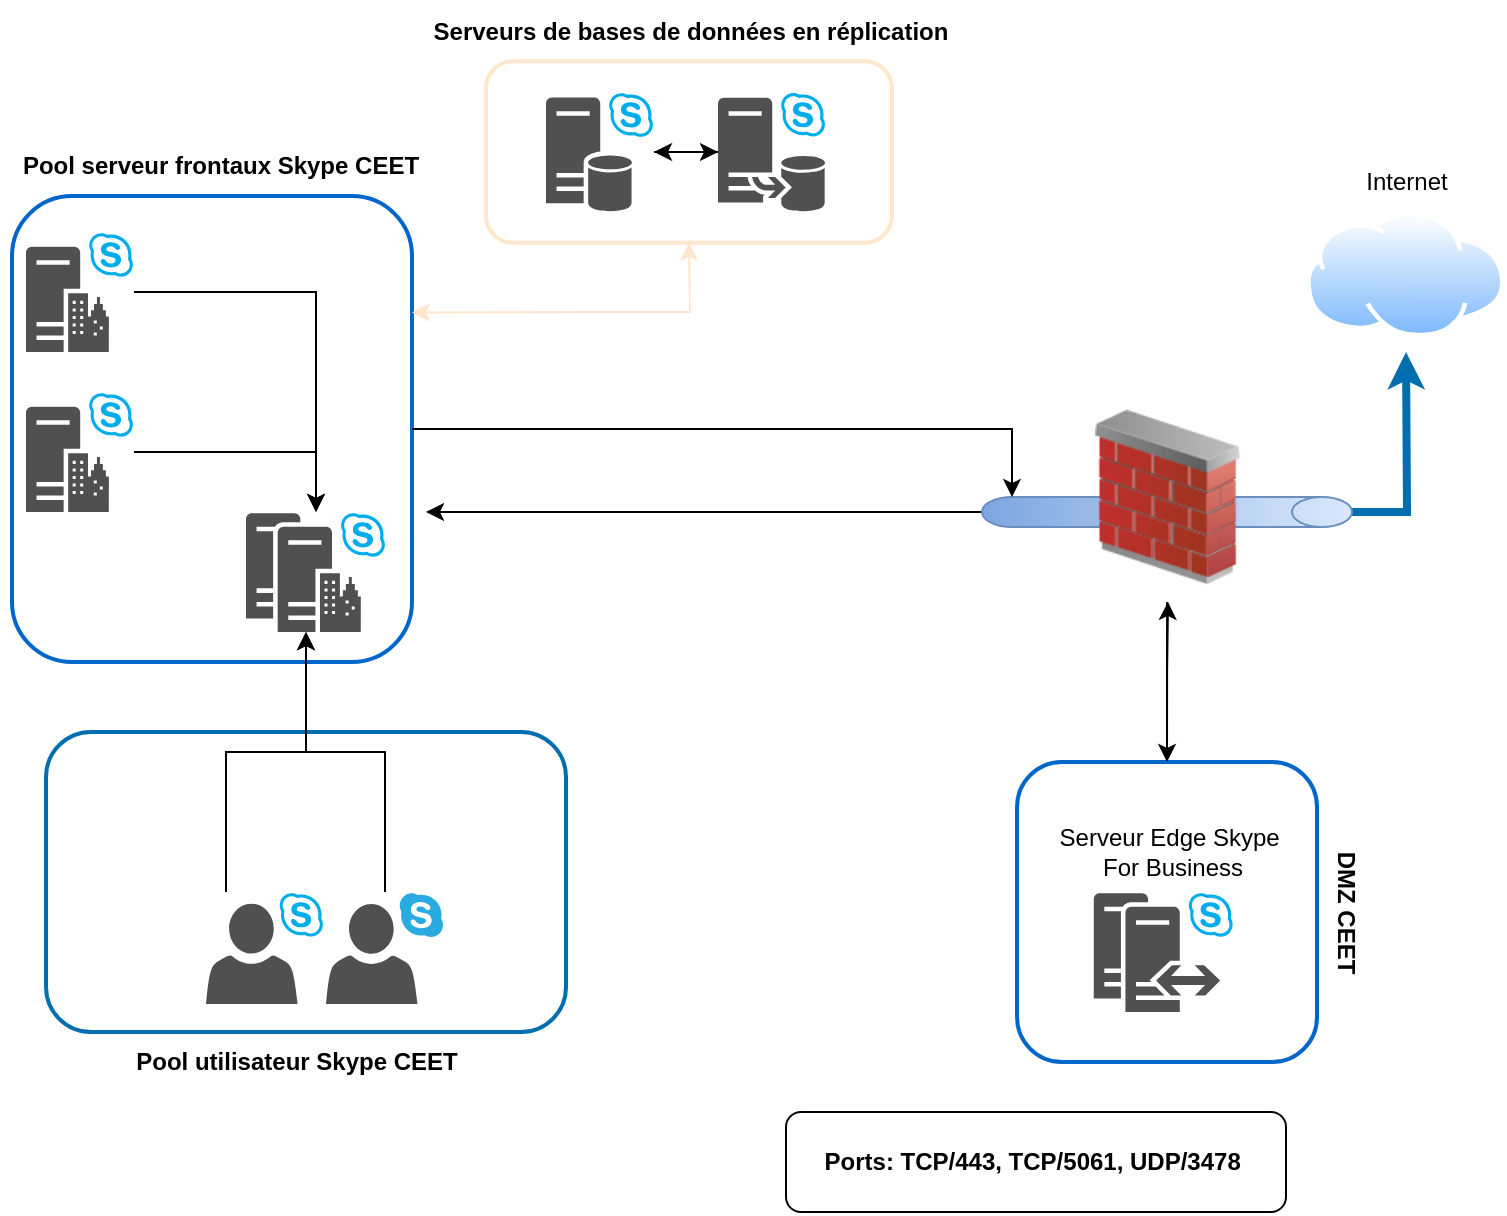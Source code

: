 <mxfile version="24.7.17">
  <diagram name="Page-1" id="GvzSa8L3RvMhAjpA8nT7">
    <mxGraphModel dx="1307" dy="829" grid="1" gridSize="10" guides="1" tooltips="1" connect="1" arrows="1" fold="1" page="1" pageScale="1" pageWidth="827" pageHeight="1169" math="0" shadow="0">
      <root>
        <mxCell id="0" />
        <mxCell id="1" parent="0" />
        <mxCell id="nmX9eyuwtljYYOWFSkWK-38" value="" style="rounded=1;whiteSpace=wrap;html=1;rotation=-180;strokeColor=#FFE6CC;strokeWidth=2;" vertex="1" parent="1">
          <mxGeometry x="290" y="124.65" width="203" height="90.7" as="geometry" />
        </mxCell>
        <mxCell id="nmX9eyuwtljYYOWFSkWK-53" style="edgeStyle=orthogonalEdgeStyle;rounded=0;orthogonalLoop=1;jettySize=auto;html=1;" edge="1" parent="1" source="nmX9eyuwtljYYOWFSkWK-28" target="nmX9eyuwtljYYOWFSkWK-21">
          <mxGeometry relative="1" as="geometry">
            <Array as="points">
              <mxPoint x="631" y="430" />
              <mxPoint x="631" y="430" />
            </Array>
          </mxGeometry>
        </mxCell>
        <mxCell id="nmX9eyuwtljYYOWFSkWK-28" value="" style="rounded=1;whiteSpace=wrap;html=1;strokeColor=#0066CC;strokeWidth=2;" vertex="1" parent="1">
          <mxGeometry x="555.51" y="475" width="150" height="150" as="geometry" />
        </mxCell>
        <mxCell id="nmX9eyuwtljYYOWFSkWK-26" value="" style="rounded=1;whiteSpace=wrap;html=1;fillColor=none;fontColor=#ffffff;strokeColor=#006EAF;strokeWidth=2;" vertex="1" parent="1">
          <mxGeometry x="70" y="460" width="260" height="150" as="geometry" />
        </mxCell>
        <mxCell id="nmX9eyuwtljYYOWFSkWK-27" value="" style="rounded=1;whiteSpace=wrap;html=1;rotation=90;strokeColor=#0066CC;strokeWidth=2;" vertex="1" parent="1">
          <mxGeometry x="36.5" y="208.5" width="233" height="200" as="geometry" />
        </mxCell>
        <mxCell id="nmX9eyuwtljYYOWFSkWK-1" value="" style="sketch=0;pointerEvents=1;shadow=0;dashed=0;html=1;strokeColor=none;fillColor=#505050;labelPosition=center;verticalLabelPosition=bottom;verticalAlign=top;outlineConnect=0;align=center;shape=mxgraph.office.servers.skype_for_business_front_end_pool;" vertex="1" parent="1">
          <mxGeometry x="170" y="350" width="70" height="60" as="geometry" />
        </mxCell>
        <mxCell id="nmX9eyuwtljYYOWFSkWK-19" style="edgeStyle=orthogonalEdgeStyle;rounded=0;orthogonalLoop=1;jettySize=auto;html=1;" edge="1" parent="1" source="nmX9eyuwtljYYOWFSkWK-2" target="nmX9eyuwtljYYOWFSkWK-1">
          <mxGeometry relative="1" as="geometry" />
        </mxCell>
        <mxCell id="nmX9eyuwtljYYOWFSkWK-2" value="" style="sketch=0;pointerEvents=1;shadow=0;dashed=0;html=1;strokeColor=none;fillColor=#505050;labelPosition=center;verticalLabelPosition=bottom;verticalAlign=top;outlineConnect=0;align=center;shape=mxgraph.office.servers.skype_for_business_front_end_server;" vertex="1" parent="1">
          <mxGeometry x="60" y="210" width="54" height="60" as="geometry" />
        </mxCell>
        <mxCell id="nmX9eyuwtljYYOWFSkWK-20" style="edgeStyle=orthogonalEdgeStyle;rounded=0;orthogonalLoop=1;jettySize=auto;html=1;" edge="1" parent="1" source="nmX9eyuwtljYYOWFSkWK-3" target="nmX9eyuwtljYYOWFSkWK-1">
          <mxGeometry relative="1" as="geometry">
            <Array as="points">
              <mxPoint x="205" y="320" />
            </Array>
          </mxGeometry>
        </mxCell>
        <mxCell id="nmX9eyuwtljYYOWFSkWK-3" value="" style="sketch=0;pointerEvents=1;shadow=0;dashed=0;html=1;strokeColor=none;fillColor=#505050;labelPosition=center;verticalLabelPosition=bottom;verticalAlign=top;outlineConnect=0;align=center;shape=mxgraph.office.servers.skype_for_business_front_end_server;" vertex="1" parent="1">
          <mxGeometry x="60" y="290" width="54" height="60" as="geometry" />
        </mxCell>
        <mxCell id="nmX9eyuwtljYYOWFSkWK-23" style="edgeStyle=orthogonalEdgeStyle;rounded=0;orthogonalLoop=1;jettySize=auto;html=1;" edge="1" parent="1" source="nmX9eyuwtljYYOWFSkWK-4" target="nmX9eyuwtljYYOWFSkWK-1">
          <mxGeometry relative="1" as="geometry">
            <Array as="points">
              <mxPoint x="160" y="470" />
              <mxPoint x="200" y="470" />
            </Array>
          </mxGeometry>
        </mxCell>
        <mxCell id="nmX9eyuwtljYYOWFSkWK-4" value="" style="sketch=0;pointerEvents=1;shadow=0;dashed=0;html=1;strokeColor=none;fillColor=#505050;labelPosition=center;verticalLabelPosition=bottom;verticalAlign=top;outlineConnect=0;align=center;shape=mxgraph.office.users.skype_for_business_user;" vertex="1" parent="1">
          <mxGeometry x="150" y="540" width="59" height="56" as="geometry" />
        </mxCell>
        <mxCell id="nmX9eyuwtljYYOWFSkWK-24" style="edgeStyle=orthogonalEdgeStyle;rounded=0;orthogonalLoop=1;jettySize=auto;html=1;" edge="1" parent="1" source="nmX9eyuwtljYYOWFSkWK-5" target="nmX9eyuwtljYYOWFSkWK-1">
          <mxGeometry relative="1" as="geometry">
            <Array as="points">
              <mxPoint x="240" y="470" />
              <mxPoint x="200" y="470" />
            </Array>
          </mxGeometry>
        </mxCell>
        <mxCell id="nmX9eyuwtljYYOWFSkWK-5" value="" style="sketch=0;pointerEvents=1;shadow=0;dashed=0;html=1;strokeColor=none;fillColor=#505050;labelPosition=center;verticalLabelPosition=bottom;verticalAlign=top;outlineConnect=0;align=center;shape=mxgraph.office.users.skype_commercial_user;" vertex="1" parent="1">
          <mxGeometry x="210" y="540" width="59" height="56" as="geometry" />
        </mxCell>
        <mxCell id="nmX9eyuwtljYYOWFSkWK-6" value="" style="sketch=0;pointerEvents=1;shadow=0;dashed=0;html=1;strokeColor=none;fillColor=#505050;labelPosition=center;verticalLabelPosition=bottom;verticalAlign=top;outlineConnect=0;align=center;shape=mxgraph.office.servers.skype_for_business_edge_server_pool;" vertex="1" parent="1">
          <mxGeometry x="593.88" y="540" width="70" height="60" as="geometry" />
        </mxCell>
        <mxCell id="nmX9eyuwtljYYOWFSkWK-7" value="" style="image;aspect=fixed;perimeter=ellipsePerimeter;html=1;align=center;shadow=0;dashed=0;spacingTop=3;image=img/lib/active_directory/internet_cloud.svg;" vertex="1" parent="1">
          <mxGeometry x="700" y="200" width="99.36" height="62.6" as="geometry" />
        </mxCell>
        <mxCell id="nmX9eyuwtljYYOWFSkWK-13" style="edgeStyle=orthogonalEdgeStyle;rounded=0;orthogonalLoop=1;jettySize=auto;html=1;exitX=0.5;exitY=0;exitDx=0;exitDy=0;exitPerimeter=0;strokeWidth=4;fillColor=#1ba1e2;strokeColor=#006EAF;" edge="1" parent="1" source="nmX9eyuwtljYYOWFSkWK-11">
          <mxGeometry relative="1" as="geometry">
            <mxPoint x="750" y="270" as="targetPoint" />
          </mxGeometry>
        </mxCell>
        <mxCell id="nmX9eyuwtljYYOWFSkWK-29" value="&lt;b&gt;Pool serveur frontaux Skype CEET&lt;/b&gt;" style="text;html=1;align=center;verticalAlign=middle;resizable=0;points=[];autosize=1;strokeColor=none;fillColor=none;" vertex="1" parent="1">
          <mxGeometry x="47" y="162" width="220" height="30" as="geometry" />
        </mxCell>
        <mxCell id="nmX9eyuwtljYYOWFSkWK-30" value="&lt;b&gt;Pool utilisateur Skype CEET&lt;/b&gt;" style="text;html=1;align=center;verticalAlign=middle;resizable=0;points=[];autosize=1;strokeColor=none;fillColor=none;" vertex="1" parent="1">
          <mxGeometry x="105" y="610" width="180" height="30" as="geometry" />
        </mxCell>
        <mxCell id="nmX9eyuwtljYYOWFSkWK-32" value="Internet" style="text;html=1;align=center;verticalAlign=middle;resizable=0;points=[];autosize=1;strokeColor=none;fillColor=none;" vertex="1" parent="1">
          <mxGeometry x="719.68" y="170" width="60" height="30" as="geometry" />
        </mxCell>
        <mxCell id="nmX9eyuwtljYYOWFSkWK-33" value="&lt;b&gt;Ports: TCP/443, TCP/5061, UDP/3478&lt;/b&gt;&amp;nbsp;" style="rounded=1;whiteSpace=wrap;html=1;" vertex="1" parent="1">
          <mxGeometry x="440" y="650" width="250" height="50" as="geometry" />
        </mxCell>
        <mxCell id="nmX9eyuwtljYYOWFSkWK-36" style="edgeStyle=orthogonalEdgeStyle;rounded=0;orthogonalLoop=1;jettySize=auto;html=1;" edge="1" parent="1" source="nmX9eyuwtljYYOWFSkWK-34" target="nmX9eyuwtljYYOWFSkWK-35">
          <mxGeometry relative="1" as="geometry" />
        </mxCell>
        <mxCell id="nmX9eyuwtljYYOWFSkWK-34" value="" style="sketch=0;pointerEvents=1;shadow=0;dashed=0;html=1;strokeColor=none;fillColor=#505050;labelPosition=center;verticalLabelPosition=bottom;verticalAlign=top;outlineConnect=0;align=center;shape=mxgraph.office.servers.skype_for_business_back_end_server;" vertex="1" parent="1">
          <mxGeometry x="320" y="140" width="54" height="60" as="geometry" />
        </mxCell>
        <mxCell id="nmX9eyuwtljYYOWFSkWK-37" style="edgeStyle=orthogonalEdgeStyle;rounded=0;orthogonalLoop=1;jettySize=auto;html=1;" edge="1" parent="1" source="nmX9eyuwtljYYOWFSkWK-35" target="nmX9eyuwtljYYOWFSkWK-34">
          <mxGeometry relative="1" as="geometry" />
        </mxCell>
        <mxCell id="nmX9eyuwtljYYOWFSkWK-35" value="" style="sketch=0;pointerEvents=1;shadow=0;dashed=0;html=1;strokeColor=none;fillColor=#505050;labelPosition=center;verticalLabelPosition=bottom;verticalAlign=top;outlineConnect=0;align=center;shape=mxgraph.office.servers.skype_for_business_back_end_server_mirror;" vertex="1" parent="1">
          <mxGeometry x="406" y="140" width="54" height="60" as="geometry" />
        </mxCell>
        <mxCell id="nmX9eyuwtljYYOWFSkWK-48" value="" style="endArrow=classic;startArrow=classic;html=1;rounded=0;exitX=0.25;exitY=0;exitDx=0;exitDy=0;entryX=0.5;entryY=0;entryDx=0;entryDy=0;strokeColor=#ffe6cc;" edge="1" parent="1" source="nmX9eyuwtljYYOWFSkWK-27" target="nmX9eyuwtljYYOWFSkWK-38">
          <mxGeometry width="50" height="50" relative="1" as="geometry">
            <mxPoint x="269" y="270" as="sourcePoint" />
            <mxPoint x="319" y="220" as="targetPoint" />
            <Array as="points">
              <mxPoint x="340" y="250" />
              <mxPoint x="392" y="250" />
            </Array>
          </mxGeometry>
        </mxCell>
        <mxCell id="nmX9eyuwtljYYOWFSkWK-49" value="&lt;b&gt;Serveurs de bases de données en réplication&lt;/b&gt;" style="text;html=1;align=center;verticalAlign=middle;resizable=0;points=[];autosize=1;strokeColor=none;fillColor=none;" vertex="1" parent="1">
          <mxGeometry x="251.5" y="94.65" width="280" height="30" as="geometry" />
        </mxCell>
        <mxCell id="nmX9eyuwtljYYOWFSkWK-57" style="edgeStyle=orthogonalEdgeStyle;rounded=0;orthogonalLoop=1;jettySize=auto;html=1;" edge="1" parent="1" source="nmX9eyuwtljYYOWFSkWK-11">
          <mxGeometry relative="1" as="geometry">
            <mxPoint x="260" y="350" as="targetPoint" />
          </mxGeometry>
        </mxCell>
        <mxCell id="nmX9eyuwtljYYOWFSkWK-11" value="" style="shape=cylinder3;whiteSpace=wrap;html=1;boundedLbl=1;backgroundOutline=1;size=15;rotation=90;fillColor=#dae8fc;strokeColor=#6c8ebf;gradientColor=#7ea6e0;" vertex="1" parent="1">
          <mxGeometry x="623" y="257.5" width="15" height="185" as="geometry" />
        </mxCell>
        <mxCell id="nmX9eyuwtljYYOWFSkWK-59" style="edgeStyle=orthogonalEdgeStyle;rounded=0;orthogonalLoop=1;jettySize=auto;html=1;entryX=0.5;entryY=0;entryDx=0;entryDy=0;" edge="1" parent="1" source="nmX9eyuwtljYYOWFSkWK-21" target="nmX9eyuwtljYYOWFSkWK-28">
          <mxGeometry relative="1" as="geometry" />
        </mxCell>
        <mxCell id="nmX9eyuwtljYYOWFSkWK-21" value="" style="image;html=1;image=img/lib/clip_art/networking/Firewall_02_128x128.png;portConstraintRotation=0;flipH=1;" vertex="1" parent="1">
          <mxGeometry x="593.88" y="290" width="73.25" height="105" as="geometry" />
        </mxCell>
        <mxCell id="nmX9eyuwtljYYOWFSkWK-31" value="&lt;b&gt;DMZ CEET&lt;/b&gt;" style="text;html=1;align=center;verticalAlign=middle;resizable=0;points=[];autosize=1;strokeColor=none;fillColor=none;rotation=90;" vertex="1" parent="1">
          <mxGeometry x="680.0" y="535" width="80" height="30" as="geometry" />
        </mxCell>
        <mxCell id="nmX9eyuwtljYYOWFSkWK-51" value="Serveur Edge Skype&amp;nbsp;&lt;div&gt;For Business&lt;/div&gt;" style="text;html=1;align=center;verticalAlign=middle;resizable=0;points=[];autosize=1;strokeColor=none;fillColor=none;" vertex="1" parent="1">
          <mxGeometry x="563" y="500" width="140" height="40" as="geometry" />
        </mxCell>
        <mxCell id="nmX9eyuwtljYYOWFSkWK-56" style="edgeStyle=orthogonalEdgeStyle;rounded=0;orthogonalLoop=1;jettySize=auto;html=1;entryX=0;entryY=1;entryDx=0;entryDy=-15;entryPerimeter=0;" edge="1" parent="1" source="nmX9eyuwtljYYOWFSkWK-27" target="nmX9eyuwtljYYOWFSkWK-11">
          <mxGeometry relative="1" as="geometry" />
        </mxCell>
      </root>
    </mxGraphModel>
  </diagram>
</mxfile>
